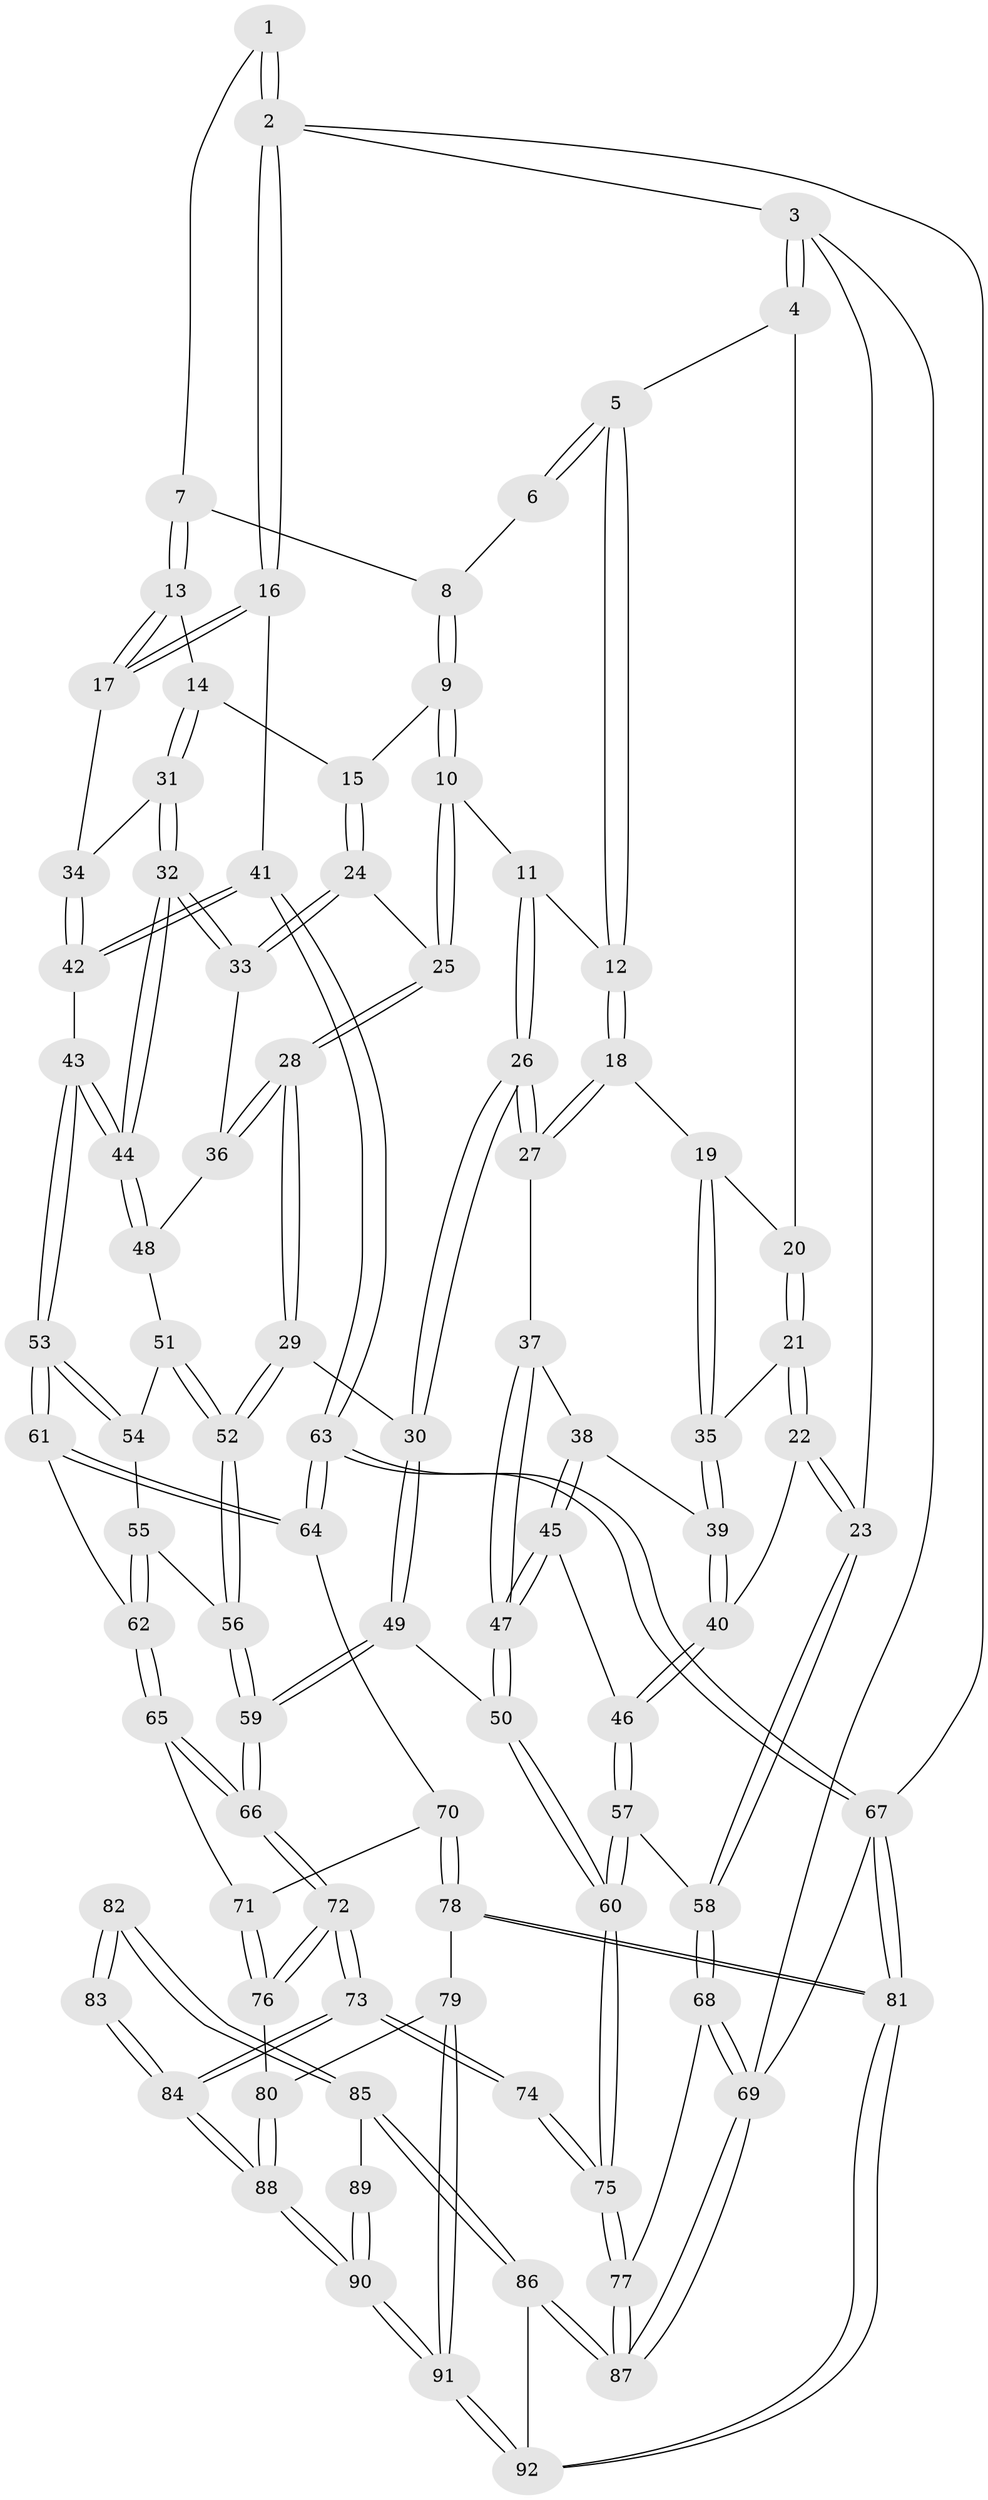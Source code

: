 // Generated by graph-tools (version 1.1) at 2025/00/03/09/25 05:00:33]
// undirected, 92 vertices, 227 edges
graph export_dot {
graph [start="1"]
  node [color=gray90,style=filled];
  1 [pos="+0.9590253416013277+0"];
  2 [pos="+1+0"];
  3 [pos="+0+0"];
  4 [pos="+0.06469234804047963+0"];
  5 [pos="+0.3927563369527225+0"];
  6 [pos="+0.5467496179881063+0"];
  7 [pos="+0.861092793326792+0.05117844671516451"];
  8 [pos="+0.7538560464562895+0.07097132458184809"];
  9 [pos="+0.7074556811346551+0.13974123108937272"];
  10 [pos="+0.5041463046675164+0.0910269960365939"];
  11 [pos="+0.43785388633614303+0"];
  12 [pos="+0.39484401353395965+0"];
  13 [pos="+0.8957514314676346+0.13514696552398395"];
  14 [pos="+0.8148860316724407+0.20806384531203434"];
  15 [pos="+0.7295188714940226+0.18075552953732124"];
  16 [pos="+1+0.1909784718492372"];
  17 [pos="+1+0.1850551243640149"];
  18 [pos="+0.23194959299560436+0.24891365188559092"];
  19 [pos="+0.19541723156377305+0.2382499458632384"];
  20 [pos="+0.09746089849792451+0.15273136958524453"];
  21 [pos="+0.033389612970733784+0.2838031246970383"];
  22 [pos="+0+0.34211386002930155"];
  23 [pos="+0+0.35165965583391995"];
  24 [pos="+0.6763633405447739+0.2606510890368955"];
  25 [pos="+0.530244163283273+0.19321350881704866"];
  26 [pos="+0.3344439664884971+0.3603270253355988"];
  27 [pos="+0.27192214598003667+0.3441551471175934"];
  28 [pos="+0.4987249976892572+0.3928686008228431"];
  29 [pos="+0.4971029965073623+0.3945263778552353"];
  30 [pos="+0.3567055984073709+0.377880885503458"];
  31 [pos="+0.8187757945551019+0.3401223343904014"];
  32 [pos="+0.8034080845244599+0.3616793354917772"];
  33 [pos="+0.6982204938982662+0.3397943158831313"];
  34 [pos="+0.895861600184988+0.31935492441791297"];
  35 [pos="+0.08813516297128907+0.30328335449980376"];
  36 [pos="+0.6352942018507698+0.3773428385322026"];
  37 [pos="+0.26371821533415135+0.3487150572709933"];
  38 [pos="+0.1970499481158383+0.3749721346604935"];
  39 [pos="+0.15154300041671673+0.36312931891549577"];
  40 [pos="+0.06315693181769602+0.4303731822801328"];
  41 [pos="+1+0.4558080625631457"];
  42 [pos="+1+0.4518432192146488"];
  43 [pos="+0.841831079077031+0.4934445151024512"];
  44 [pos="+0.8282063678471964+0.4643549839992214"];
  45 [pos="+0.15913496060757815+0.4851802414200123"];
  46 [pos="+0.09751105462628873+0.49210106111424823"];
  47 [pos="+0.22135294625239108+0.5450201921984957"];
  48 [pos="+0.6743978839350827+0.4619830976476138"];
  49 [pos="+0.28025257510847046+0.6223053086645203"];
  50 [pos="+0.2769961036464735+0.6233889720648229"];
  51 [pos="+0.6655762573278986+0.49331476082408054"];
  52 [pos="+0.5060625390629989+0.44801617977692376"];
  53 [pos="+0.8108062366526836+0.5851632854385946"];
  54 [pos="+0.6657445695091736+0.494483862668291"];
  55 [pos="+0.6326312471676485+0.5437655571121973"];
  56 [pos="+0.5104515105684757+0.540867505901199"];
  57 [pos="+0.07459004495643917+0.5274131896294054"];
  58 [pos="+0+0.6021754839243261"];
  59 [pos="+0.47358315132964496+0.6513142275115048"];
  60 [pos="+0.1767207048188491+0.7252308726052014"];
  61 [pos="+0.8076226585197489+0.606635673178047"];
  62 [pos="+0.7357579049502182+0.635789108660902"];
  63 [pos="+1+0.8419160377403846"];
  64 [pos="+0.8526276795220384+0.6541833097360934"];
  65 [pos="+0.6875919393479545+0.6771398430523066"];
  66 [pos="+0.49270808373412356+0.6814537957110884"];
  67 [pos="+1+1"];
  68 [pos="+0+0.8774935296386774"];
  69 [pos="+0+1"];
  70 [pos="+0.7934510094887481+0.8135178361525409"];
  71 [pos="+0.6902223067304043+0.6990646158497704"];
  72 [pos="+0.4899968444672502+0.7970900673141921"];
  73 [pos="+0.4742414026416282+0.8314782705319694"];
  74 [pos="+0.1758879077670051+0.755289080934901"];
  75 [pos="+0.16501582048197025+0.7455452135934059"];
  76 [pos="+0.6757440277846379+0.8353746144289469"];
  77 [pos="+0.15783733605648778+0.7486193435045687"];
  78 [pos="+0.7898620417826883+0.8932642918709175"];
  79 [pos="+0.7141647585025717+0.8692750226956771"];
  80 [pos="+0.6863793311798417+0.8491953672296287"];
  81 [pos="+1+1"];
  82 [pos="+0.22104539134229295+0.8175326273691647"];
  83 [pos="+0.37140942571632557+0.8815825190892217"];
  84 [pos="+0.4632139943977412+0.8990241692423013"];
  85 [pos="+0.2539932796177277+0.9025197008923137"];
  86 [pos="+0.23725114622341245+1"];
  87 [pos="+0.22603107385357335+1"];
  88 [pos="+0.4757459559808687+1"];
  89 [pos="+0.28892711114965036+0.908080406222314"];
  90 [pos="+0.47526091767442546+1"];
  91 [pos="+0.4809241391004737+1"];
  92 [pos="+0.47983289119069267+1"];
  1 -- 2;
  1 -- 2;
  1 -- 7;
  2 -- 3;
  2 -- 16;
  2 -- 16;
  2 -- 67;
  3 -- 4;
  3 -- 4;
  3 -- 23;
  3 -- 69;
  4 -- 5;
  4 -- 20;
  5 -- 6;
  5 -- 6;
  5 -- 12;
  5 -- 12;
  6 -- 8;
  7 -- 8;
  7 -- 13;
  7 -- 13;
  8 -- 9;
  8 -- 9;
  9 -- 10;
  9 -- 10;
  9 -- 15;
  10 -- 11;
  10 -- 25;
  10 -- 25;
  11 -- 12;
  11 -- 26;
  11 -- 26;
  12 -- 18;
  12 -- 18;
  13 -- 14;
  13 -- 17;
  13 -- 17;
  14 -- 15;
  14 -- 31;
  14 -- 31;
  15 -- 24;
  15 -- 24;
  16 -- 17;
  16 -- 17;
  16 -- 41;
  17 -- 34;
  18 -- 19;
  18 -- 27;
  18 -- 27;
  19 -- 20;
  19 -- 35;
  19 -- 35;
  20 -- 21;
  20 -- 21;
  21 -- 22;
  21 -- 22;
  21 -- 35;
  22 -- 23;
  22 -- 23;
  22 -- 40;
  23 -- 58;
  23 -- 58;
  24 -- 25;
  24 -- 33;
  24 -- 33;
  25 -- 28;
  25 -- 28;
  26 -- 27;
  26 -- 27;
  26 -- 30;
  26 -- 30;
  27 -- 37;
  28 -- 29;
  28 -- 29;
  28 -- 36;
  28 -- 36;
  29 -- 30;
  29 -- 52;
  29 -- 52;
  30 -- 49;
  30 -- 49;
  31 -- 32;
  31 -- 32;
  31 -- 34;
  32 -- 33;
  32 -- 33;
  32 -- 44;
  32 -- 44;
  33 -- 36;
  34 -- 42;
  34 -- 42;
  35 -- 39;
  35 -- 39;
  36 -- 48;
  37 -- 38;
  37 -- 47;
  37 -- 47;
  38 -- 39;
  38 -- 45;
  38 -- 45;
  39 -- 40;
  39 -- 40;
  40 -- 46;
  40 -- 46;
  41 -- 42;
  41 -- 42;
  41 -- 63;
  41 -- 63;
  42 -- 43;
  43 -- 44;
  43 -- 44;
  43 -- 53;
  43 -- 53;
  44 -- 48;
  44 -- 48;
  45 -- 46;
  45 -- 47;
  45 -- 47;
  46 -- 57;
  46 -- 57;
  47 -- 50;
  47 -- 50;
  48 -- 51;
  49 -- 50;
  49 -- 59;
  49 -- 59;
  50 -- 60;
  50 -- 60;
  51 -- 52;
  51 -- 52;
  51 -- 54;
  52 -- 56;
  52 -- 56;
  53 -- 54;
  53 -- 54;
  53 -- 61;
  53 -- 61;
  54 -- 55;
  55 -- 56;
  55 -- 62;
  55 -- 62;
  56 -- 59;
  56 -- 59;
  57 -- 58;
  57 -- 60;
  57 -- 60;
  58 -- 68;
  58 -- 68;
  59 -- 66;
  59 -- 66;
  60 -- 75;
  60 -- 75;
  61 -- 62;
  61 -- 64;
  61 -- 64;
  62 -- 65;
  62 -- 65;
  63 -- 64;
  63 -- 64;
  63 -- 67;
  63 -- 67;
  64 -- 70;
  65 -- 66;
  65 -- 66;
  65 -- 71;
  66 -- 72;
  66 -- 72;
  67 -- 81;
  67 -- 81;
  67 -- 69;
  68 -- 69;
  68 -- 69;
  68 -- 77;
  69 -- 87;
  69 -- 87;
  70 -- 71;
  70 -- 78;
  70 -- 78;
  71 -- 76;
  71 -- 76;
  72 -- 73;
  72 -- 73;
  72 -- 76;
  72 -- 76;
  73 -- 74;
  73 -- 74;
  73 -- 84;
  73 -- 84;
  74 -- 75;
  74 -- 75;
  75 -- 77;
  75 -- 77;
  76 -- 80;
  77 -- 87;
  77 -- 87;
  78 -- 79;
  78 -- 81;
  78 -- 81;
  79 -- 80;
  79 -- 91;
  79 -- 91;
  80 -- 88;
  80 -- 88;
  81 -- 92;
  81 -- 92;
  82 -- 83;
  82 -- 83;
  82 -- 85;
  82 -- 85;
  83 -- 84;
  83 -- 84;
  84 -- 88;
  84 -- 88;
  85 -- 86;
  85 -- 86;
  85 -- 89;
  86 -- 87;
  86 -- 87;
  86 -- 92;
  88 -- 90;
  88 -- 90;
  89 -- 90;
  89 -- 90;
  90 -- 91;
  90 -- 91;
  91 -- 92;
  91 -- 92;
}
